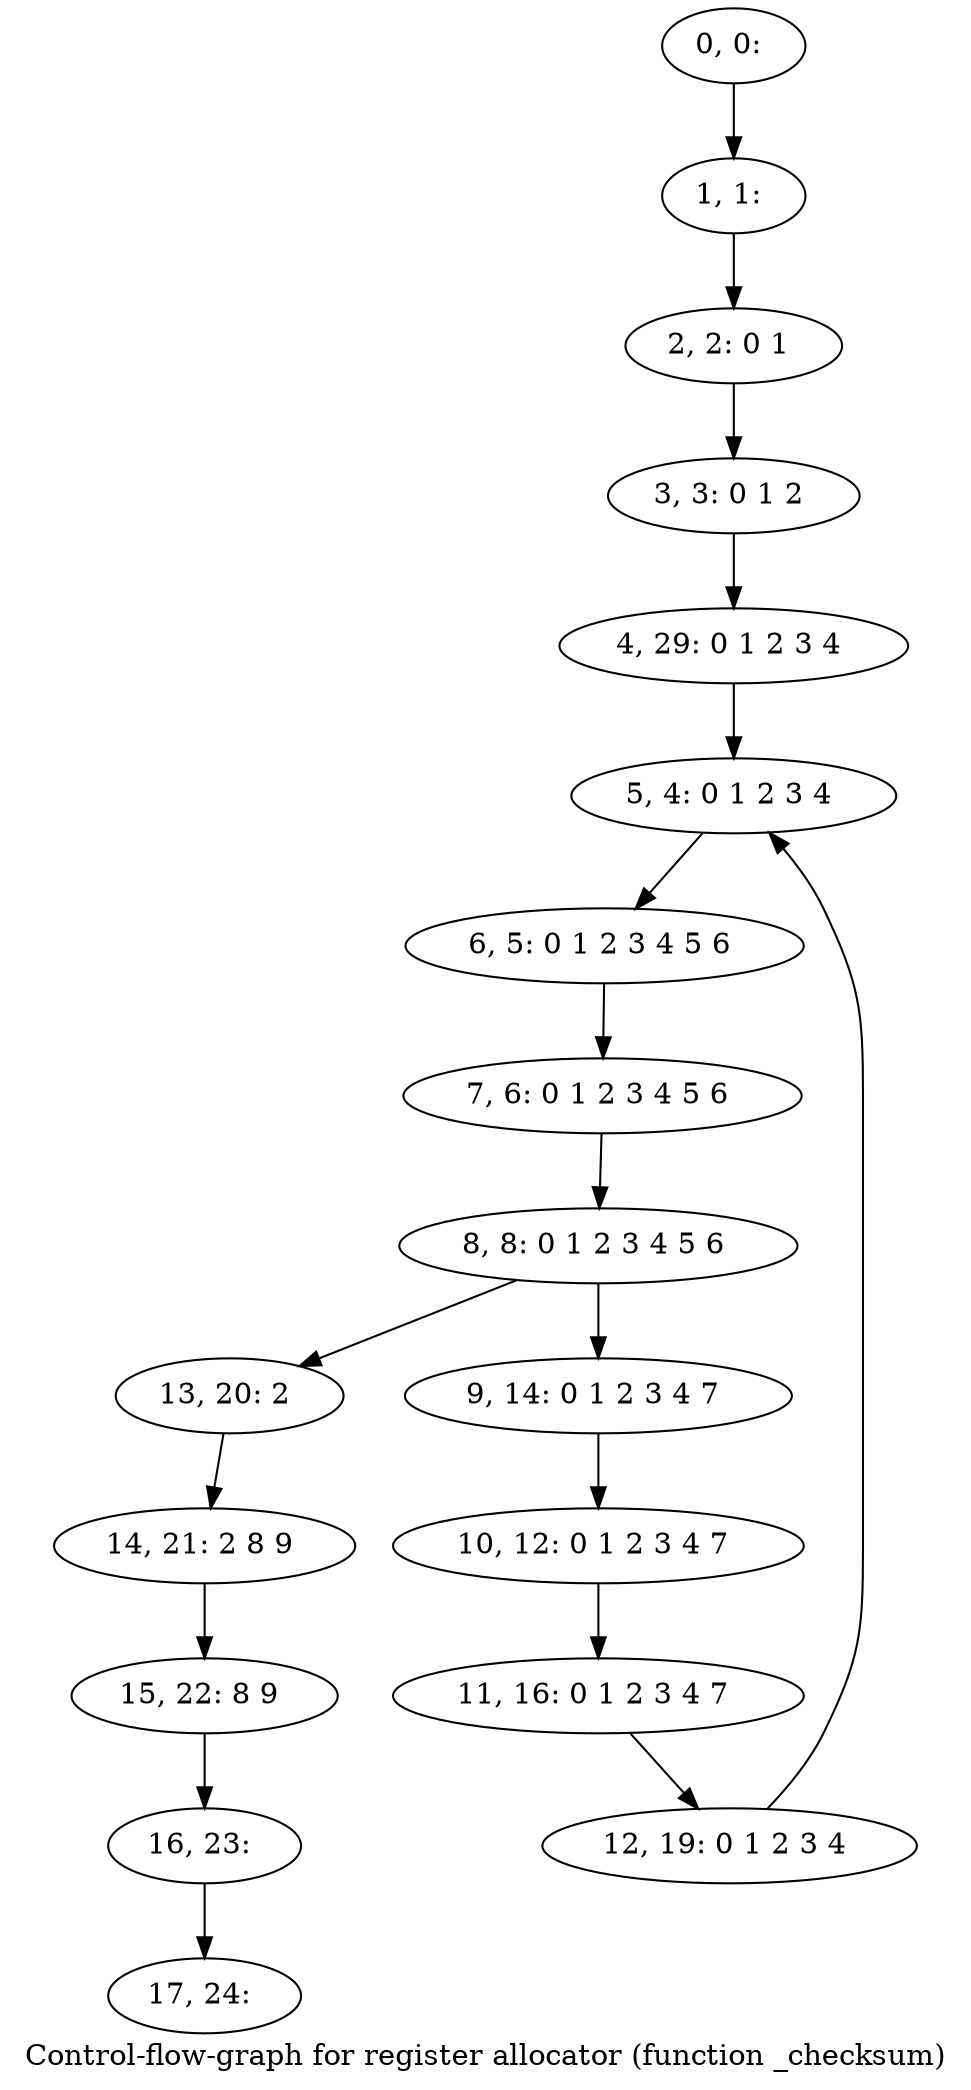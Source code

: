 digraph G {
graph [label="Control-flow-graph for register allocator (function _checksum)"]
0[label="0, 0: "];
1[label="1, 1: "];
2[label="2, 2: 0 1 "];
3[label="3, 3: 0 1 2 "];
4[label="4, 29: 0 1 2 3 4 "];
5[label="5, 4: 0 1 2 3 4 "];
6[label="6, 5: 0 1 2 3 4 5 6 "];
7[label="7, 6: 0 1 2 3 4 5 6 "];
8[label="8, 8: 0 1 2 3 4 5 6 "];
9[label="9, 14: 0 1 2 3 4 7 "];
10[label="10, 12: 0 1 2 3 4 7 "];
11[label="11, 16: 0 1 2 3 4 7 "];
12[label="12, 19: 0 1 2 3 4 "];
13[label="13, 20: 2 "];
14[label="14, 21: 2 8 9 "];
15[label="15, 22: 8 9 "];
16[label="16, 23: "];
17[label="17, 24: "];
0->1 ;
1->2 ;
2->3 ;
3->4 ;
4->5 ;
5->6 ;
6->7 ;
7->8 ;
8->9 ;
8->13 ;
9->10 ;
10->11 ;
11->12 ;
12->5 ;
13->14 ;
14->15 ;
15->16 ;
16->17 ;
}
